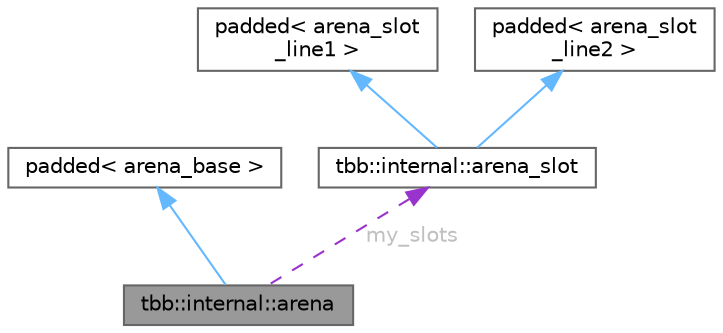 digraph "tbb::internal::arena"
{
 // LATEX_PDF_SIZE
  bgcolor="transparent";
  edge [fontname=Helvetica,fontsize=10,labelfontname=Helvetica,labelfontsize=10];
  node [fontname=Helvetica,fontsize=10,shape=box,height=0.2,width=0.4];
  Node1 [id="Node000001",label="tbb::internal::arena",height=0.2,width=0.4,color="gray40", fillcolor="grey60", style="filled", fontcolor="black",tooltip=" "];
  Node2 -> Node1 [id="edge1_Node000001_Node000002",dir="back",color="steelblue1",style="solid",tooltip=" "];
  Node2 [id="Node000002",label="padded\< arena_base \>",height=0.2,width=0.4,color="gray40", fillcolor="white", style="filled",tooltip=" "];
  Node3 -> Node1 [id="edge2_Node000001_Node000003",dir="back",color="darkorchid3",style="dashed",tooltip=" ",label=" my_slots",fontcolor="grey" ];
  Node3 [id="Node000003",label="tbb::internal::arena_slot",height=0.2,width=0.4,color="gray40", fillcolor="white", style="filled",URL="$structtbb_1_1internal_1_1arena__slot.html",tooltip=" "];
  Node4 -> Node3 [id="edge3_Node000003_Node000004",dir="back",color="steelblue1",style="solid",tooltip=" "];
  Node4 [id="Node000004",label="padded\< arena_slot\l_line1 \>",height=0.2,width=0.4,color="gray40", fillcolor="white", style="filled",tooltip=" "];
  Node5 -> Node3 [id="edge4_Node000003_Node000005",dir="back",color="steelblue1",style="solid",tooltip=" "];
  Node5 [id="Node000005",label="padded\< arena_slot\l_line2 \>",height=0.2,width=0.4,color="gray40", fillcolor="white", style="filled",tooltip=" "];
}
